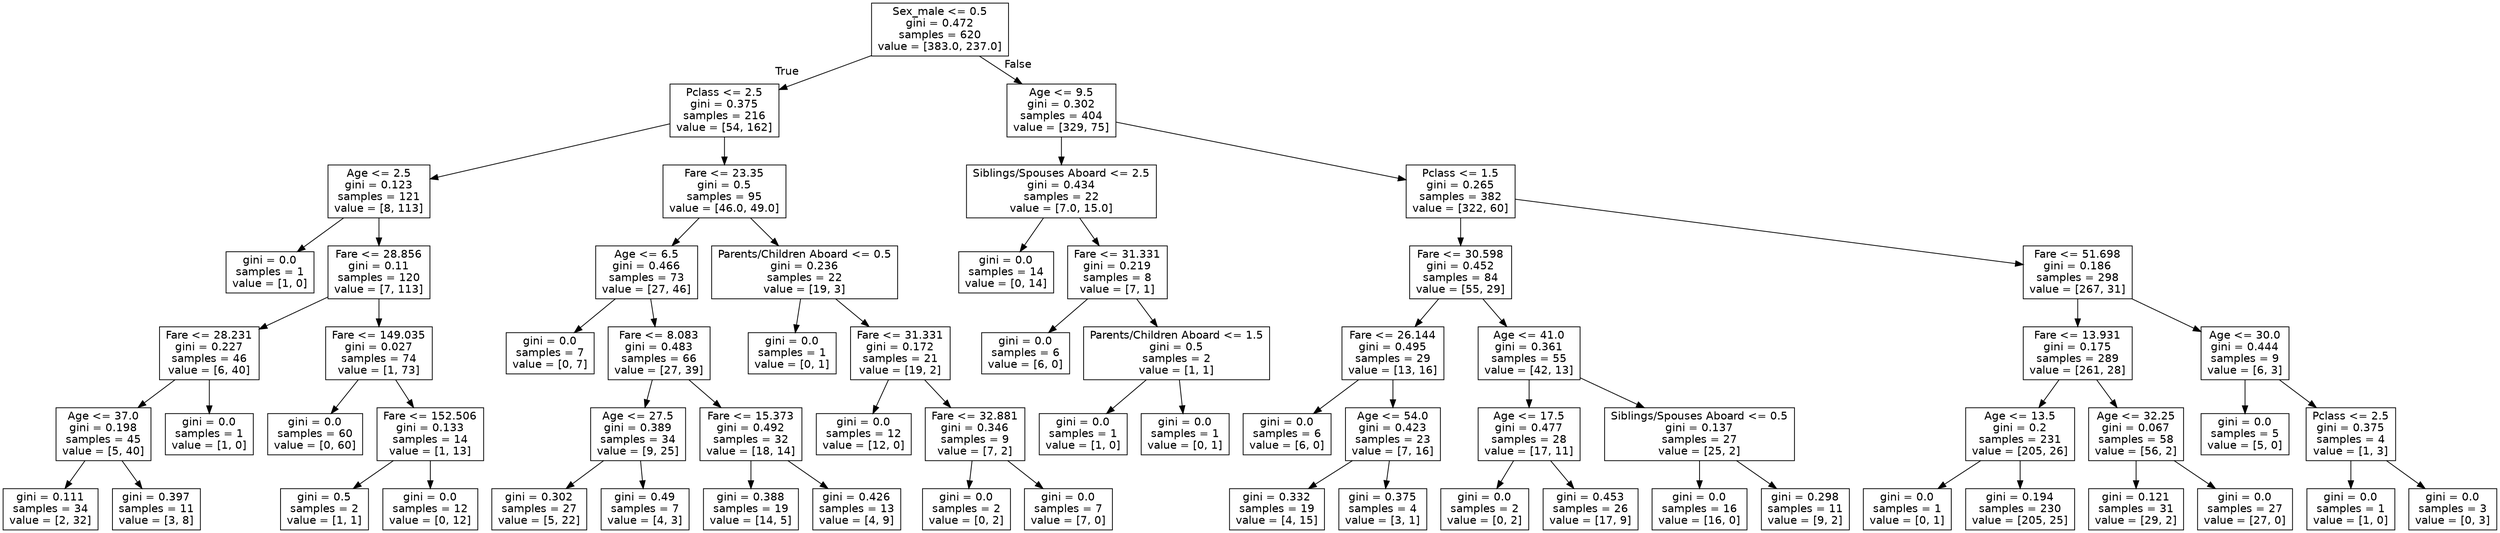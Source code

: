 digraph Tree {
node [shape=box, fontname="helvetica"] ;
edge [fontname="helvetica"] ;
0 [label="Sex_male <= 0.5\ngini = 0.472\nsamples = 620\nvalue = [383.0, 237.0]"] ;
1 [label="Pclass <= 2.5\ngini = 0.375\nsamples = 216\nvalue = [54, 162]"] ;
0 -> 1 [labeldistance=2.5, labelangle=45, headlabel="True"] ;
2 [label="Age <= 2.5\ngini = 0.123\nsamples = 121\nvalue = [8, 113]"] ;
1 -> 2 ;
3 [label="gini = 0.0\nsamples = 1\nvalue = [1, 0]"] ;
2 -> 3 ;
4 [label="Fare <= 28.856\ngini = 0.11\nsamples = 120\nvalue = [7, 113]"] ;
2 -> 4 ;
5 [label="Fare <= 28.231\ngini = 0.227\nsamples = 46\nvalue = [6, 40]"] ;
4 -> 5 ;
6 [label="Age <= 37.0\ngini = 0.198\nsamples = 45\nvalue = [5, 40]"] ;
5 -> 6 ;
7 [label="gini = 0.111\nsamples = 34\nvalue = [2, 32]"] ;
6 -> 7 ;
8 [label="gini = 0.397\nsamples = 11\nvalue = [3, 8]"] ;
6 -> 8 ;
9 [label="gini = 0.0\nsamples = 1\nvalue = [1, 0]"] ;
5 -> 9 ;
10 [label="Fare <= 149.035\ngini = 0.027\nsamples = 74\nvalue = [1, 73]"] ;
4 -> 10 ;
11 [label="gini = 0.0\nsamples = 60\nvalue = [0, 60]"] ;
10 -> 11 ;
12 [label="Fare <= 152.506\ngini = 0.133\nsamples = 14\nvalue = [1, 13]"] ;
10 -> 12 ;
13 [label="gini = 0.5\nsamples = 2\nvalue = [1, 1]"] ;
12 -> 13 ;
14 [label="gini = 0.0\nsamples = 12\nvalue = [0, 12]"] ;
12 -> 14 ;
15 [label="Fare <= 23.35\ngini = 0.5\nsamples = 95\nvalue = [46.0, 49.0]"] ;
1 -> 15 ;
16 [label="Age <= 6.5\ngini = 0.466\nsamples = 73\nvalue = [27, 46]"] ;
15 -> 16 ;
17 [label="gini = 0.0\nsamples = 7\nvalue = [0, 7]"] ;
16 -> 17 ;
18 [label="Fare <= 8.083\ngini = 0.483\nsamples = 66\nvalue = [27, 39]"] ;
16 -> 18 ;
19 [label="Age <= 27.5\ngini = 0.389\nsamples = 34\nvalue = [9, 25]"] ;
18 -> 19 ;
20 [label="gini = 0.302\nsamples = 27\nvalue = [5, 22]"] ;
19 -> 20 ;
21 [label="gini = 0.49\nsamples = 7\nvalue = [4, 3]"] ;
19 -> 21 ;
22 [label="Fare <= 15.373\ngini = 0.492\nsamples = 32\nvalue = [18, 14]"] ;
18 -> 22 ;
23 [label="gini = 0.388\nsamples = 19\nvalue = [14, 5]"] ;
22 -> 23 ;
24 [label="gini = 0.426\nsamples = 13\nvalue = [4, 9]"] ;
22 -> 24 ;
25 [label="Parents/Children Aboard <= 0.5\ngini = 0.236\nsamples = 22\nvalue = [19, 3]"] ;
15 -> 25 ;
26 [label="gini = 0.0\nsamples = 1\nvalue = [0, 1]"] ;
25 -> 26 ;
27 [label="Fare <= 31.331\ngini = 0.172\nsamples = 21\nvalue = [19, 2]"] ;
25 -> 27 ;
28 [label="gini = 0.0\nsamples = 12\nvalue = [12, 0]"] ;
27 -> 28 ;
29 [label="Fare <= 32.881\ngini = 0.346\nsamples = 9\nvalue = [7, 2]"] ;
27 -> 29 ;
30 [label="gini = 0.0\nsamples = 2\nvalue = [0, 2]"] ;
29 -> 30 ;
31 [label="gini = 0.0\nsamples = 7\nvalue = [7, 0]"] ;
29 -> 31 ;
32 [label="Age <= 9.5\ngini = 0.302\nsamples = 404\nvalue = [329, 75]"] ;
0 -> 32 [labeldistance=2.5, labelangle=-45, headlabel="False"] ;
33 [label="Siblings/Spouses Aboard <= 2.5\ngini = 0.434\nsamples = 22\nvalue = [7.0, 15.0]"] ;
32 -> 33 ;
34 [label="gini = 0.0\nsamples = 14\nvalue = [0, 14]"] ;
33 -> 34 ;
35 [label="Fare <= 31.331\ngini = 0.219\nsamples = 8\nvalue = [7, 1]"] ;
33 -> 35 ;
36 [label="gini = 0.0\nsamples = 6\nvalue = [6, 0]"] ;
35 -> 36 ;
37 [label="Parents/Children Aboard <= 1.5\ngini = 0.5\nsamples = 2\nvalue = [1, 1]"] ;
35 -> 37 ;
38 [label="gini = 0.0\nsamples = 1\nvalue = [1, 0]"] ;
37 -> 38 ;
39 [label="gini = 0.0\nsamples = 1\nvalue = [0, 1]"] ;
37 -> 39 ;
40 [label="Pclass <= 1.5\ngini = 0.265\nsamples = 382\nvalue = [322, 60]"] ;
32 -> 40 ;
41 [label="Fare <= 30.598\ngini = 0.452\nsamples = 84\nvalue = [55, 29]"] ;
40 -> 41 ;
42 [label="Fare <= 26.144\ngini = 0.495\nsamples = 29\nvalue = [13, 16]"] ;
41 -> 42 ;
43 [label="gini = 0.0\nsamples = 6\nvalue = [6, 0]"] ;
42 -> 43 ;
44 [label="Age <= 54.0\ngini = 0.423\nsamples = 23\nvalue = [7, 16]"] ;
42 -> 44 ;
45 [label="gini = 0.332\nsamples = 19\nvalue = [4, 15]"] ;
44 -> 45 ;
46 [label="gini = 0.375\nsamples = 4\nvalue = [3, 1]"] ;
44 -> 46 ;
47 [label="Age <= 41.0\ngini = 0.361\nsamples = 55\nvalue = [42, 13]"] ;
41 -> 47 ;
48 [label="Age <= 17.5\ngini = 0.477\nsamples = 28\nvalue = [17, 11]"] ;
47 -> 48 ;
49 [label="gini = 0.0\nsamples = 2\nvalue = [0, 2]"] ;
48 -> 49 ;
50 [label="gini = 0.453\nsamples = 26\nvalue = [17, 9]"] ;
48 -> 50 ;
51 [label="Siblings/Spouses Aboard <= 0.5\ngini = 0.137\nsamples = 27\nvalue = [25, 2]"] ;
47 -> 51 ;
52 [label="gini = 0.0\nsamples = 16\nvalue = [16, 0]"] ;
51 -> 52 ;
53 [label="gini = 0.298\nsamples = 11\nvalue = [9, 2]"] ;
51 -> 53 ;
54 [label="Fare <= 51.698\ngini = 0.186\nsamples = 298\nvalue = [267, 31]"] ;
40 -> 54 ;
55 [label="Fare <= 13.931\ngini = 0.175\nsamples = 289\nvalue = [261, 28]"] ;
54 -> 55 ;
56 [label="Age <= 13.5\ngini = 0.2\nsamples = 231\nvalue = [205, 26]"] ;
55 -> 56 ;
57 [label="gini = 0.0\nsamples = 1\nvalue = [0, 1]"] ;
56 -> 57 ;
58 [label="gini = 0.194\nsamples = 230\nvalue = [205, 25]"] ;
56 -> 58 ;
59 [label="Age <= 32.25\ngini = 0.067\nsamples = 58\nvalue = [56, 2]"] ;
55 -> 59 ;
60 [label="gini = 0.121\nsamples = 31\nvalue = [29, 2]"] ;
59 -> 60 ;
61 [label="gini = 0.0\nsamples = 27\nvalue = [27, 0]"] ;
59 -> 61 ;
62 [label="Age <= 30.0\ngini = 0.444\nsamples = 9\nvalue = [6, 3]"] ;
54 -> 62 ;
63 [label="gini = 0.0\nsamples = 5\nvalue = [5, 0]"] ;
62 -> 63 ;
64 [label="Pclass <= 2.5\ngini = 0.375\nsamples = 4\nvalue = [1, 3]"] ;
62 -> 64 ;
65 [label="gini = 0.0\nsamples = 1\nvalue = [1, 0]"] ;
64 -> 65 ;
66 [label="gini = 0.0\nsamples = 3\nvalue = [0, 3]"] ;
64 -> 66 ;
}